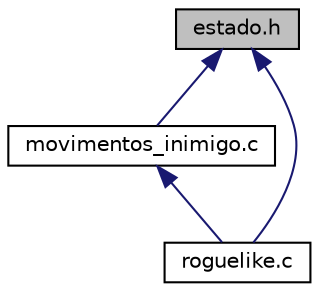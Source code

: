 digraph "estado.h"
{
  edge [fontname="Helvetica",fontsize="10",labelfontname="Helvetica",labelfontsize="10"];
  node [fontname="Helvetica",fontsize="10",shape=record];
  Node1 [label="estado.h",height=0.2,width=0.4,color="black", fillcolor="grey75", style="filled" fontcolor="black"];
  Node1 -> Node2 [dir="back",color="midnightblue",fontsize="10",style="solid",fontname="Helvetica"];
  Node2 [label="movimentos_inimigo.c",height=0.2,width=0.4,color="black", fillcolor="white", style="filled",URL="$movimentos__inimigo_8c.html"];
  Node2 -> Node3 [dir="back",color="midnightblue",fontsize="10",style="solid",fontname="Helvetica"];
  Node3 [label="roguelike.c",height=0.2,width=0.4,color="black", fillcolor="white", style="filled",URL="$roguelike_8c.html"];
  Node1 -> Node3 [dir="back",color="midnightblue",fontsize="10",style="solid",fontname="Helvetica"];
}
